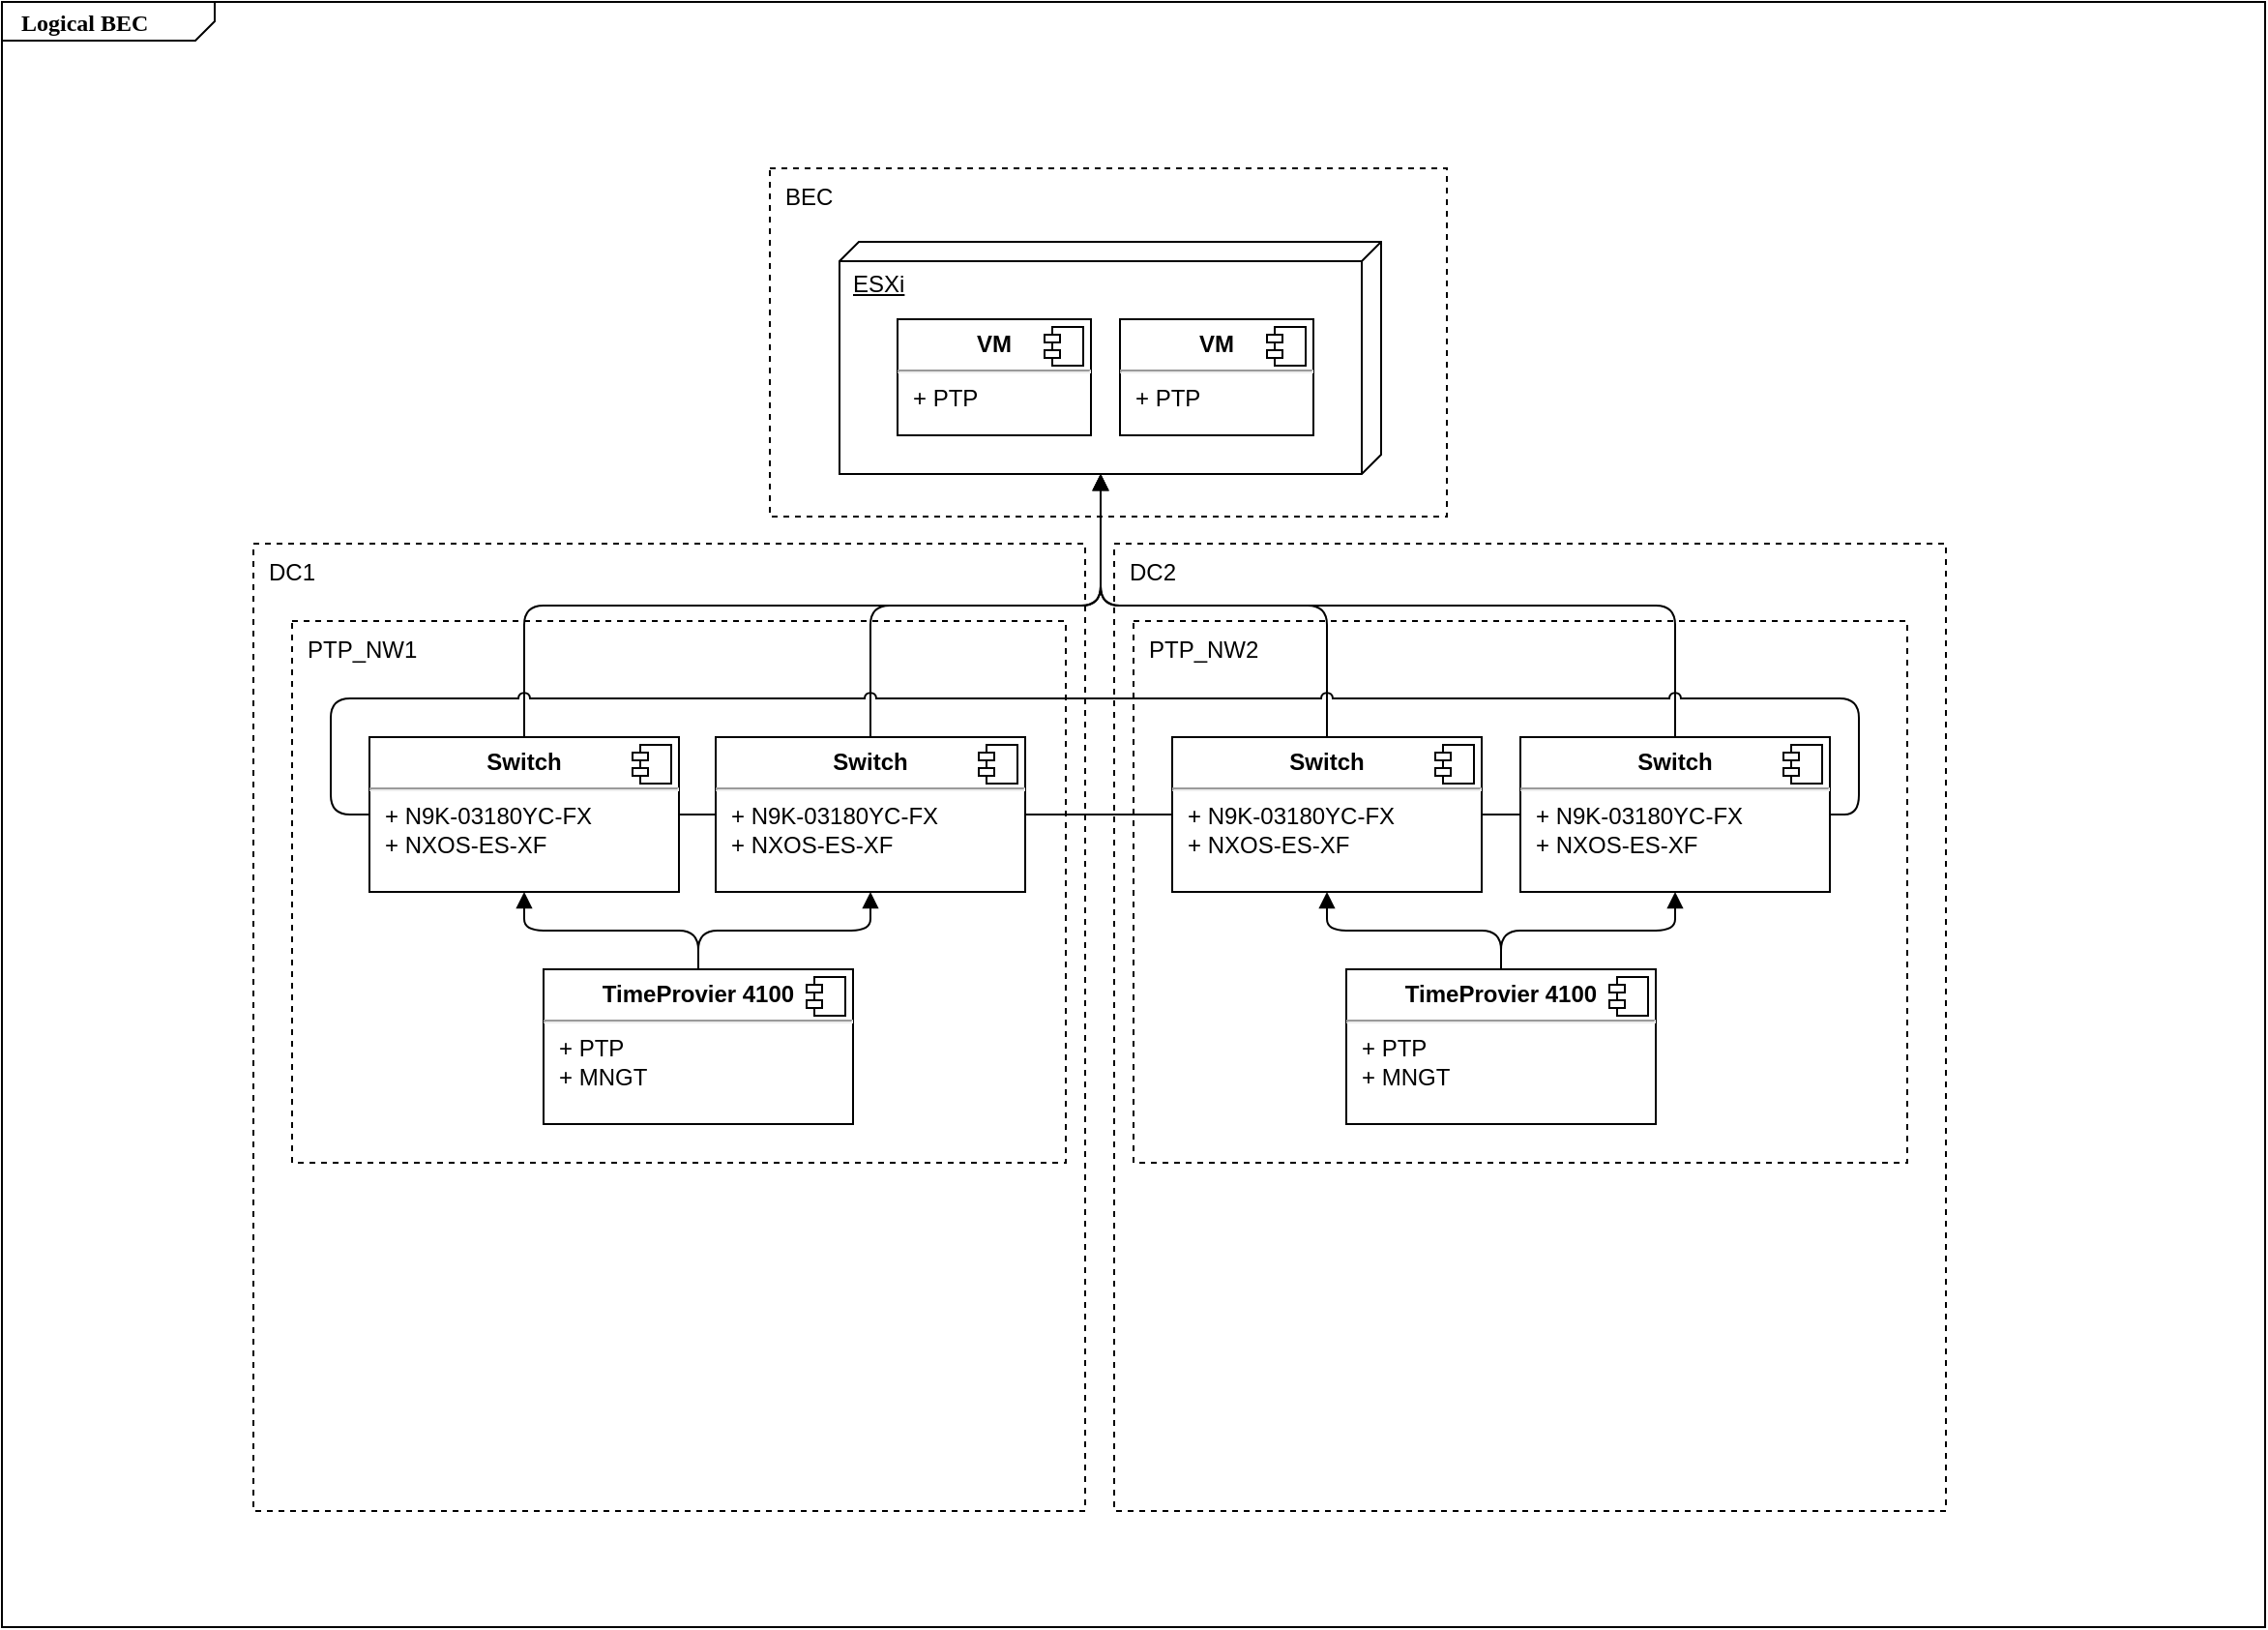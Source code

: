 <mxfile version="10.6.6" type="github"><diagram name="Page-1" id="929967ad-93f9-6ef4-fab6-5d389245f69c"><mxGraphModel dx="1394" dy="875" grid="1" gridSize="10" guides="1" tooltips="1" connect="1" arrows="1" fold="1" page="1" pageScale="1.5" pageWidth="827" pageHeight="1169" background="none" math="0" shadow="0"><root><mxCell id="0" style=";html=1;"/><mxCell id="1" style=";html=1;" parent="0"/><mxCell id="1672d66443f91eb5-1" value="&lt;p style=&quot;margin: 0px ; margin-top: 4px ; margin-left: 10px ; text-align: left&quot;&gt;&lt;b&gt;&lt;font face=&quot;Lucida Console&quot;&gt;Logical BEC&lt;/font&gt;&lt;/b&gt;&lt;/p&gt;" style="html=1;strokeWidth=1;shape=mxgraph.sysml.package;html=1;overflow=fill;whiteSpace=wrap;fillColor=none;gradientColor=none;fontSize=12;align=left;labelX=110;" parent="1" vertex="1"><mxGeometry x="30" y="40" width="1170" height="840" as="geometry"/></mxCell><mxCell id="dyhb5RwCPjDu0L1C0ExR-48" value="DC2" style="html=1;rounded=0;dashed=1;fillColor=none;imageVerticalAlign=middle;align=left;verticalAlign=top;spacing=3;spacingLeft=5;strokeColor=#000000;perimeterSpacing=0;gradientColor=none;shadow=0;glass=0;" vertex="1" parent="1"><mxGeometry x="605" y="320" width="430" height="500" as="geometry"/></mxCell><mxCell id="dyhb5RwCPjDu0L1C0ExR-47" value="DC1" style="html=1;rounded=0;dashed=1;fillColor=none;imageVerticalAlign=middle;align=left;verticalAlign=top;spacing=3;spacingLeft=5;glass=0;shadow=0;" vertex="1" parent="1"><mxGeometry x="160" y="320" width="430" height="500" as="geometry"/></mxCell><mxCell id="dyhb5RwCPjDu0L1C0ExR-2" value="BEC" style="html=1;rounded=0;dashed=1;fillColor=none;imageVerticalAlign=middle;align=left;verticalAlign=top;spacing=3;spacingLeft=5;" vertex="1" parent="1"><mxGeometry x="427" y="126" width="350" height="180" as="geometry"/></mxCell><mxCell id="dyhb5RwCPjDu0L1C0ExR-10" value="ESXi" style="verticalAlign=top;align=left;spacingTop=8;spacingLeft=5;spacingRight=12;shape=cube;size=10;direction=south;fontStyle=4;html=1;" vertex="1" parent="1"><mxGeometry x="463" y="164" width="280" height="120" as="geometry"/></mxCell><mxCell id="dyhb5RwCPjDu0L1C0ExR-11" value="&lt;p style=&quot;text-align: center ; margin: 6px 0px 0px&quot;&gt;&lt;b&gt;VM&lt;/b&gt;&lt;/p&gt;&lt;hr style=&quot;text-align: center&quot;&gt;&lt;p style=&quot;margin: 0px ; margin-left: 8px&quot;&gt;+ PTP&lt;/p&gt;" style="align=left;overflow=fill;html=1;" vertex="1" parent="1"><mxGeometry x="493" y="204" width="100" height="60" as="geometry"/></mxCell><mxCell id="dyhb5RwCPjDu0L1C0ExR-12" value="" style="shape=component;jettyWidth=8;jettyHeight=4;" vertex="1" parent="dyhb5RwCPjDu0L1C0ExR-11"><mxGeometry x="1" width="20" height="20" relative="1" as="geometry"><mxPoint x="-24" y="4" as="offset"/></mxGeometry></mxCell><mxCell id="dyhb5RwCPjDu0L1C0ExR-13" value="&lt;p style=&quot;text-align: center ; margin: 6px 0px 0px&quot;&gt;&lt;b&gt;VM&lt;/b&gt;&lt;/p&gt;&lt;hr style=&quot;text-align: center&quot;&gt;&lt;p style=&quot;margin: 0px ; margin-left: 8px&quot;&gt;+ PTP&lt;/p&gt;" style="align=left;overflow=fill;html=1;" vertex="1" parent="1"><mxGeometry x="608" y="204" width="100" height="60" as="geometry"/></mxCell><mxCell id="dyhb5RwCPjDu0L1C0ExR-14" value="" style="shape=component;jettyWidth=8;jettyHeight=4;" vertex="1" parent="dyhb5RwCPjDu0L1C0ExR-13"><mxGeometry x="1" width="20" height="20" relative="1" as="geometry"><mxPoint x="-24" y="4" as="offset"/></mxGeometry></mxCell><mxCell id="dyhb5RwCPjDu0L1C0ExR-15" value="PTP_NW1" style="html=1;rounded=0;dashed=1;fillColor=none;imageVerticalAlign=middle;align=left;verticalAlign=top;spacing=3;spacingLeft=5;comic=0;absoluteArcSize=0;noLabel=0;fixDash=0;part=0;backgroundOutline=0;" vertex="1" parent="1"><mxGeometry x="180" y="360" width="400" height="280" as="geometry"/></mxCell><mxCell id="dyhb5RwCPjDu0L1C0ExR-16" value="PTP_NW2" style="html=1;rounded=0;dashed=1;fillColor=none;imageVerticalAlign=middle;align=left;verticalAlign=top;spacing=3;spacingLeft=5;" vertex="1" parent="1"><mxGeometry x="615" y="360" width="400" height="280" as="geometry"/></mxCell><mxCell id="dyhb5RwCPjDu0L1C0ExR-36" style="rounded=1;orthogonalLoop=1;jettySize=auto;html=1;exitX=1;exitY=0.5;exitDx=0;exitDy=0;entryX=0;entryY=0.5;entryDx=0;entryDy=0;fontSize=12;edgeStyle=orthogonalEdgeStyle;endArrow=none;endFill=0;" edge="1" parent="1" source="dyhb5RwCPjDu0L1C0ExR-17" target="dyhb5RwCPjDu0L1C0ExR-21"><mxGeometry relative="1" as="geometry"/></mxCell><mxCell id="dyhb5RwCPjDu0L1C0ExR-40" style="rounded=1;orthogonalLoop=1;jettySize=auto;html=1;exitX=0.5;exitY=0;exitDx=0;exitDy=0;fontSize=12;entryX=0;entryY=0;entryDx=120;entryDy=145;entryPerimeter=0;edgeStyle=orthogonalEdgeStyle;endArrow=block;endFill=1;" edge="1" parent="1" source="dyhb5RwCPjDu0L1C0ExR-17" target="dyhb5RwCPjDu0L1C0ExR-10"><mxGeometry relative="1" as="geometry"/></mxCell><mxCell id="dyhb5RwCPjDu0L1C0ExR-17" value="&lt;p style=&quot;margin: 0px ; margin-top: 6px ; text-align: center&quot;&gt;&lt;b&gt;Switch&lt;/b&gt;&lt;/p&gt;&lt;hr&gt;&lt;p style=&quot;margin: 0px ; margin-left: 8px&quot;&gt;+ N9K-03180YC-FX&lt;br&gt;+ NXOS-ES-XF&lt;/p&gt;" style="align=left;overflow=fill;html=1;rounded=0;" vertex="1" parent="1"><mxGeometry x="220" y="420" width="160" height="80" as="geometry"/></mxCell><mxCell id="dyhb5RwCPjDu0L1C0ExR-18" value="" style="shape=component;jettyWidth=8;jettyHeight=4;" vertex="1" parent="dyhb5RwCPjDu0L1C0ExR-17"><mxGeometry x="1" width="20" height="20" relative="1" as="geometry"><mxPoint x="-24" y="4" as="offset"/></mxGeometry></mxCell><mxCell id="dyhb5RwCPjDu0L1C0ExR-41" style="rounded=1;orthogonalLoop=1;jettySize=auto;html=1;exitX=0.5;exitY=0;exitDx=0;exitDy=0;fontSize=12;entryX=0;entryY=0;entryDx=120;entryDy=145;entryPerimeter=0;edgeStyle=orthogonalEdgeStyle;endArrow=block;endFill=1;noJump=0;jumpStyle=none;" edge="1" parent="1" source="dyhb5RwCPjDu0L1C0ExR-21" target="dyhb5RwCPjDu0L1C0ExR-10"><mxGeometry relative="1" as="geometry"><mxPoint x="600" y="270.0" as="targetPoint"/></mxGeometry></mxCell><mxCell id="dyhb5RwCPjDu0L1C0ExR-21" value="&lt;p style=&quot;margin: 0px ; margin-top: 6px ; text-align: center&quot;&gt;&lt;b&gt;Switch&lt;/b&gt;&lt;/p&gt;&lt;hr&gt;&lt;p style=&quot;margin: 0px ; margin-left: 8px&quot;&gt;+ N9K-03180YC-FX&lt;br&gt;+ NXOS-ES-XF&lt;/p&gt;" style="align=left;overflow=fill;html=1;rounded=0;" vertex="1" parent="1"><mxGeometry x="399" y="420" width="160" height="80" as="geometry"/></mxCell><mxCell id="dyhb5RwCPjDu0L1C0ExR-22" value="" style="shape=component;jettyWidth=8;jettyHeight=4;" vertex="1" parent="dyhb5RwCPjDu0L1C0ExR-21"><mxGeometry x="1" width="20" height="20" relative="1" as="geometry"><mxPoint x="-24" y="4" as="offset"/></mxGeometry></mxCell><mxCell id="dyhb5RwCPjDu0L1C0ExR-23" value="&lt;p style=&quot;margin: 0px ; margin-top: 6px ; text-align: center&quot;&gt;&lt;b&gt;Switch&lt;/b&gt;&lt;/p&gt;&lt;hr&gt;&lt;p style=&quot;margin: 0px ; margin-left: 8px&quot;&gt;+ N9K-03180YC-FX&lt;br&gt;+ NXOS-ES-XF&lt;/p&gt;" style="align=left;overflow=fill;html=1;rounded=0;" vertex="1" parent="1"><mxGeometry x="815" y="420" width="160" height="80" as="geometry"/></mxCell><mxCell id="dyhb5RwCPjDu0L1C0ExR-24" value="" style="shape=component;jettyWidth=8;jettyHeight=4;" vertex="1" parent="dyhb5RwCPjDu0L1C0ExR-23"><mxGeometry x="1" width="20" height="20" relative="1" as="geometry"><mxPoint x="-24" y="4" as="offset"/></mxGeometry></mxCell><mxCell id="dyhb5RwCPjDu0L1C0ExR-25" value="&lt;p style=&quot;margin: 0px ; margin-top: 6px ; text-align: center&quot;&gt;&lt;b&gt;Switch&lt;/b&gt;&lt;/p&gt;&lt;hr&gt;&lt;p style=&quot;margin: 0px ; margin-left: 8px&quot;&gt;+ N9K-03180YC-FX&lt;br&gt;+ NXOS-ES-XF&lt;/p&gt;" style="align=left;overflow=fill;html=1;rounded=0;" vertex="1" parent="1"><mxGeometry x="635" y="420" width="160" height="80" as="geometry"/></mxCell><mxCell id="dyhb5RwCPjDu0L1C0ExR-26" value="" style="shape=component;jettyWidth=8;jettyHeight=4;" vertex="1" parent="dyhb5RwCPjDu0L1C0ExR-25"><mxGeometry x="1" width="20" height="20" relative="1" as="geometry"><mxPoint x="-24" y="4" as="offset"/></mxGeometry></mxCell><mxCell id="dyhb5RwCPjDu0L1C0ExR-34" style="rounded=1;orthogonalLoop=1;jettySize=auto;html=1;exitX=0.5;exitY=0;exitDx=0;exitDy=0;entryX=0.5;entryY=1;entryDx=0;entryDy=0;fontSize=12;edgeStyle=orthogonalEdgeStyle;endArrow=block;endFill=1;" edge="1" parent="1" source="dyhb5RwCPjDu0L1C0ExR-27" target="dyhb5RwCPjDu0L1C0ExR-17"><mxGeometry relative="1" as="geometry"/></mxCell><mxCell id="dyhb5RwCPjDu0L1C0ExR-35" style="rounded=1;orthogonalLoop=1;jettySize=auto;html=1;exitX=0.5;exitY=0;exitDx=0;exitDy=0;entryX=0.5;entryY=1;entryDx=0;entryDy=0;fontSize=12;edgeStyle=orthogonalEdgeStyle;endArrow=block;endFill=1;" edge="1" parent="1" source="dyhb5RwCPjDu0L1C0ExR-27" target="dyhb5RwCPjDu0L1C0ExR-21"><mxGeometry relative="1" as="geometry"/></mxCell><mxCell id="dyhb5RwCPjDu0L1C0ExR-27" value="&lt;p style=&quot;text-align: center ; margin: 6px 0px 0px&quot;&gt;&lt;b&gt;TimeProvier 4100&lt;/b&gt;&lt;/p&gt;&lt;hr&gt;&lt;p style=&quot;margin: 0px ; margin-left: 8px&quot;&gt;+ PTP&lt;br&gt;+ MNGT&lt;/p&gt;" style="align=left;overflow=fill;html=1;rounded=0;" vertex="1" parent="1"><mxGeometry x="310" y="540" width="160" height="80" as="geometry"/></mxCell><mxCell id="dyhb5RwCPjDu0L1C0ExR-28" value="" style="shape=component;jettyWidth=8;jettyHeight=4;fontSize=11;" vertex="1" parent="dyhb5RwCPjDu0L1C0ExR-27"><mxGeometry x="1" width="20" height="20" relative="1" as="geometry"><mxPoint x="-24" y="4" as="offset"/></mxGeometry></mxCell><mxCell id="dyhb5RwCPjDu0L1C0ExR-32" style="orthogonalLoop=1;jettySize=auto;html=1;exitX=0.5;exitY=0;exitDx=0;exitDy=0;entryX=0.5;entryY=1;entryDx=0;entryDy=0;fontSize=12;endArrow=block;endFill=1;rounded=1;edgeStyle=orthogonalEdgeStyle;elbow=vertical;jumpStyle=arc;" edge="1" parent="1" source="dyhb5RwCPjDu0L1C0ExR-29" target="dyhb5RwCPjDu0L1C0ExR-25"><mxGeometry relative="1" as="geometry"/></mxCell><mxCell id="dyhb5RwCPjDu0L1C0ExR-33" style="orthogonalLoop=1;jettySize=auto;html=1;exitX=0.5;exitY=0;exitDx=0;exitDy=0;entryX=0.5;entryY=1;entryDx=0;entryDy=0;fontSize=12;endArrow=block;endFill=1;rounded=1;edgeStyle=orthogonalEdgeStyle;elbow=vertical;jumpStyle=arc;" edge="1" parent="1" source="dyhb5RwCPjDu0L1C0ExR-29" target="dyhb5RwCPjDu0L1C0ExR-23"><mxGeometry relative="1" as="geometry"/></mxCell><mxCell id="dyhb5RwCPjDu0L1C0ExR-29" value="&lt;p style=&quot;text-align: center ; margin: 6px 0px 0px&quot;&gt;&lt;b&gt;TimeProvier 4100&lt;/b&gt;&lt;/p&gt;&lt;hr&gt;&lt;p style=&quot;margin: 0px ; margin-left: 8px&quot;&gt;+ PTP&lt;br&gt;+ MNGT&lt;/p&gt;" style="align=left;overflow=fill;html=1;rounded=0;" vertex="1" parent="1"><mxGeometry x="725" y="540" width="160" height="80" as="geometry"/></mxCell><mxCell id="dyhb5RwCPjDu0L1C0ExR-30" value="" style="shape=component;jettyWidth=8;jettyHeight=4;fontSize=11;" vertex="1" parent="dyhb5RwCPjDu0L1C0ExR-29"><mxGeometry x="1" width="20" height="20" relative="1" as="geometry"><mxPoint x="-24" y="4" as="offset"/></mxGeometry></mxCell><mxCell id="dyhb5RwCPjDu0L1C0ExR-42" style="rounded=1;orthogonalLoop=1;jettySize=auto;html=1;exitX=1;exitY=0.5;exitDx=0;exitDy=0;entryX=0;entryY=0.5;entryDx=0;entryDy=0;fontSize=12;edgeStyle=orthogonalEdgeStyle;endArrow=none;endFill=0;" edge="1" parent="1" source="dyhb5RwCPjDu0L1C0ExR-21" target="dyhb5RwCPjDu0L1C0ExR-25"><mxGeometry relative="1" as="geometry"><mxPoint x="340" y="470" as="sourcePoint"/><mxPoint x="395" y="470" as="targetPoint"/></mxGeometry></mxCell><mxCell id="dyhb5RwCPjDu0L1C0ExR-43" style="rounded=1;orthogonalLoop=1;jettySize=auto;html=1;exitX=1;exitY=0.5;exitDx=0;exitDy=0;entryX=0;entryY=0.5;entryDx=0;entryDy=0;fontSize=12;edgeStyle=orthogonalEdgeStyle;endArrow=none;endFill=0;" edge="1" parent="1" source="dyhb5RwCPjDu0L1C0ExR-25" target="dyhb5RwCPjDu0L1C0ExR-23"><mxGeometry relative="1" as="geometry"><mxPoint x="305" y="480" as="sourcePoint"/><mxPoint x="360" y="480" as="targetPoint"/><Array as="points"/></mxGeometry></mxCell><mxCell id="dyhb5RwCPjDu0L1C0ExR-45" style="rounded=1;orthogonalLoop=1;jettySize=auto;html=1;exitX=0.5;exitY=0;exitDx=0;exitDy=0;fontSize=12;entryX=0;entryY=0;entryDx=120;entryDy=145;entryPerimeter=0;endArrow=block;endFill=1;noJump=0;jumpStyle=arc;edgeStyle=orthogonalEdgeStyle;elbow=vertical;" edge="1" parent="1" source="dyhb5RwCPjDu0L1C0ExR-25" target="dyhb5RwCPjDu0L1C0ExR-10"><mxGeometry relative="1" as="geometry"><mxPoint x="610" y="278" as="targetPoint"/><mxPoint x="439" y="430" as="sourcePoint"/></mxGeometry></mxCell><mxCell id="dyhb5RwCPjDu0L1C0ExR-46" style="rounded=1;orthogonalLoop=1;jettySize=auto;html=1;exitX=0.5;exitY=0;exitDx=0;exitDy=0;fontSize=12;entryX=0;entryY=0;entryDx=120;entryDy=145;entryPerimeter=0;endArrow=block;endFill=1;noJump=0;jumpStyle=arc;edgeStyle=orthogonalEdgeStyle;elbow=vertical;" edge="1" parent="1" source="dyhb5RwCPjDu0L1C0ExR-23" target="dyhb5RwCPjDu0L1C0ExR-10"><mxGeometry relative="1" as="geometry"><mxPoint x="620" y="288" as="targetPoint"/><mxPoint x="449" y="440" as="sourcePoint"/></mxGeometry></mxCell><mxCell id="dyhb5RwCPjDu0L1C0ExR-44" style="rounded=1;orthogonalLoop=1;jettySize=auto;html=1;exitX=0;exitY=0.5;exitDx=0;exitDy=0;entryX=1;entryY=0.5;entryDx=0;entryDy=0;fontSize=12;edgeStyle=orthogonalEdgeStyle;endArrow=none;endFill=0;jumpStyle=arc;comic=0;" edge="1" parent="1" source="dyhb5RwCPjDu0L1C0ExR-17" target="dyhb5RwCPjDu0L1C0ExR-23"><mxGeometry relative="1" as="geometry"><mxPoint x="360" y="490" as="sourcePoint"/><mxPoint x="415" y="490" as="targetPoint"/><Array as="points"><mxPoint x="200" y="460"/><mxPoint x="200" y="400"/><mxPoint x="990" y="400"/><mxPoint x="990" y="460"/></Array></mxGeometry></mxCell></root></mxGraphModel></diagram></mxfile>